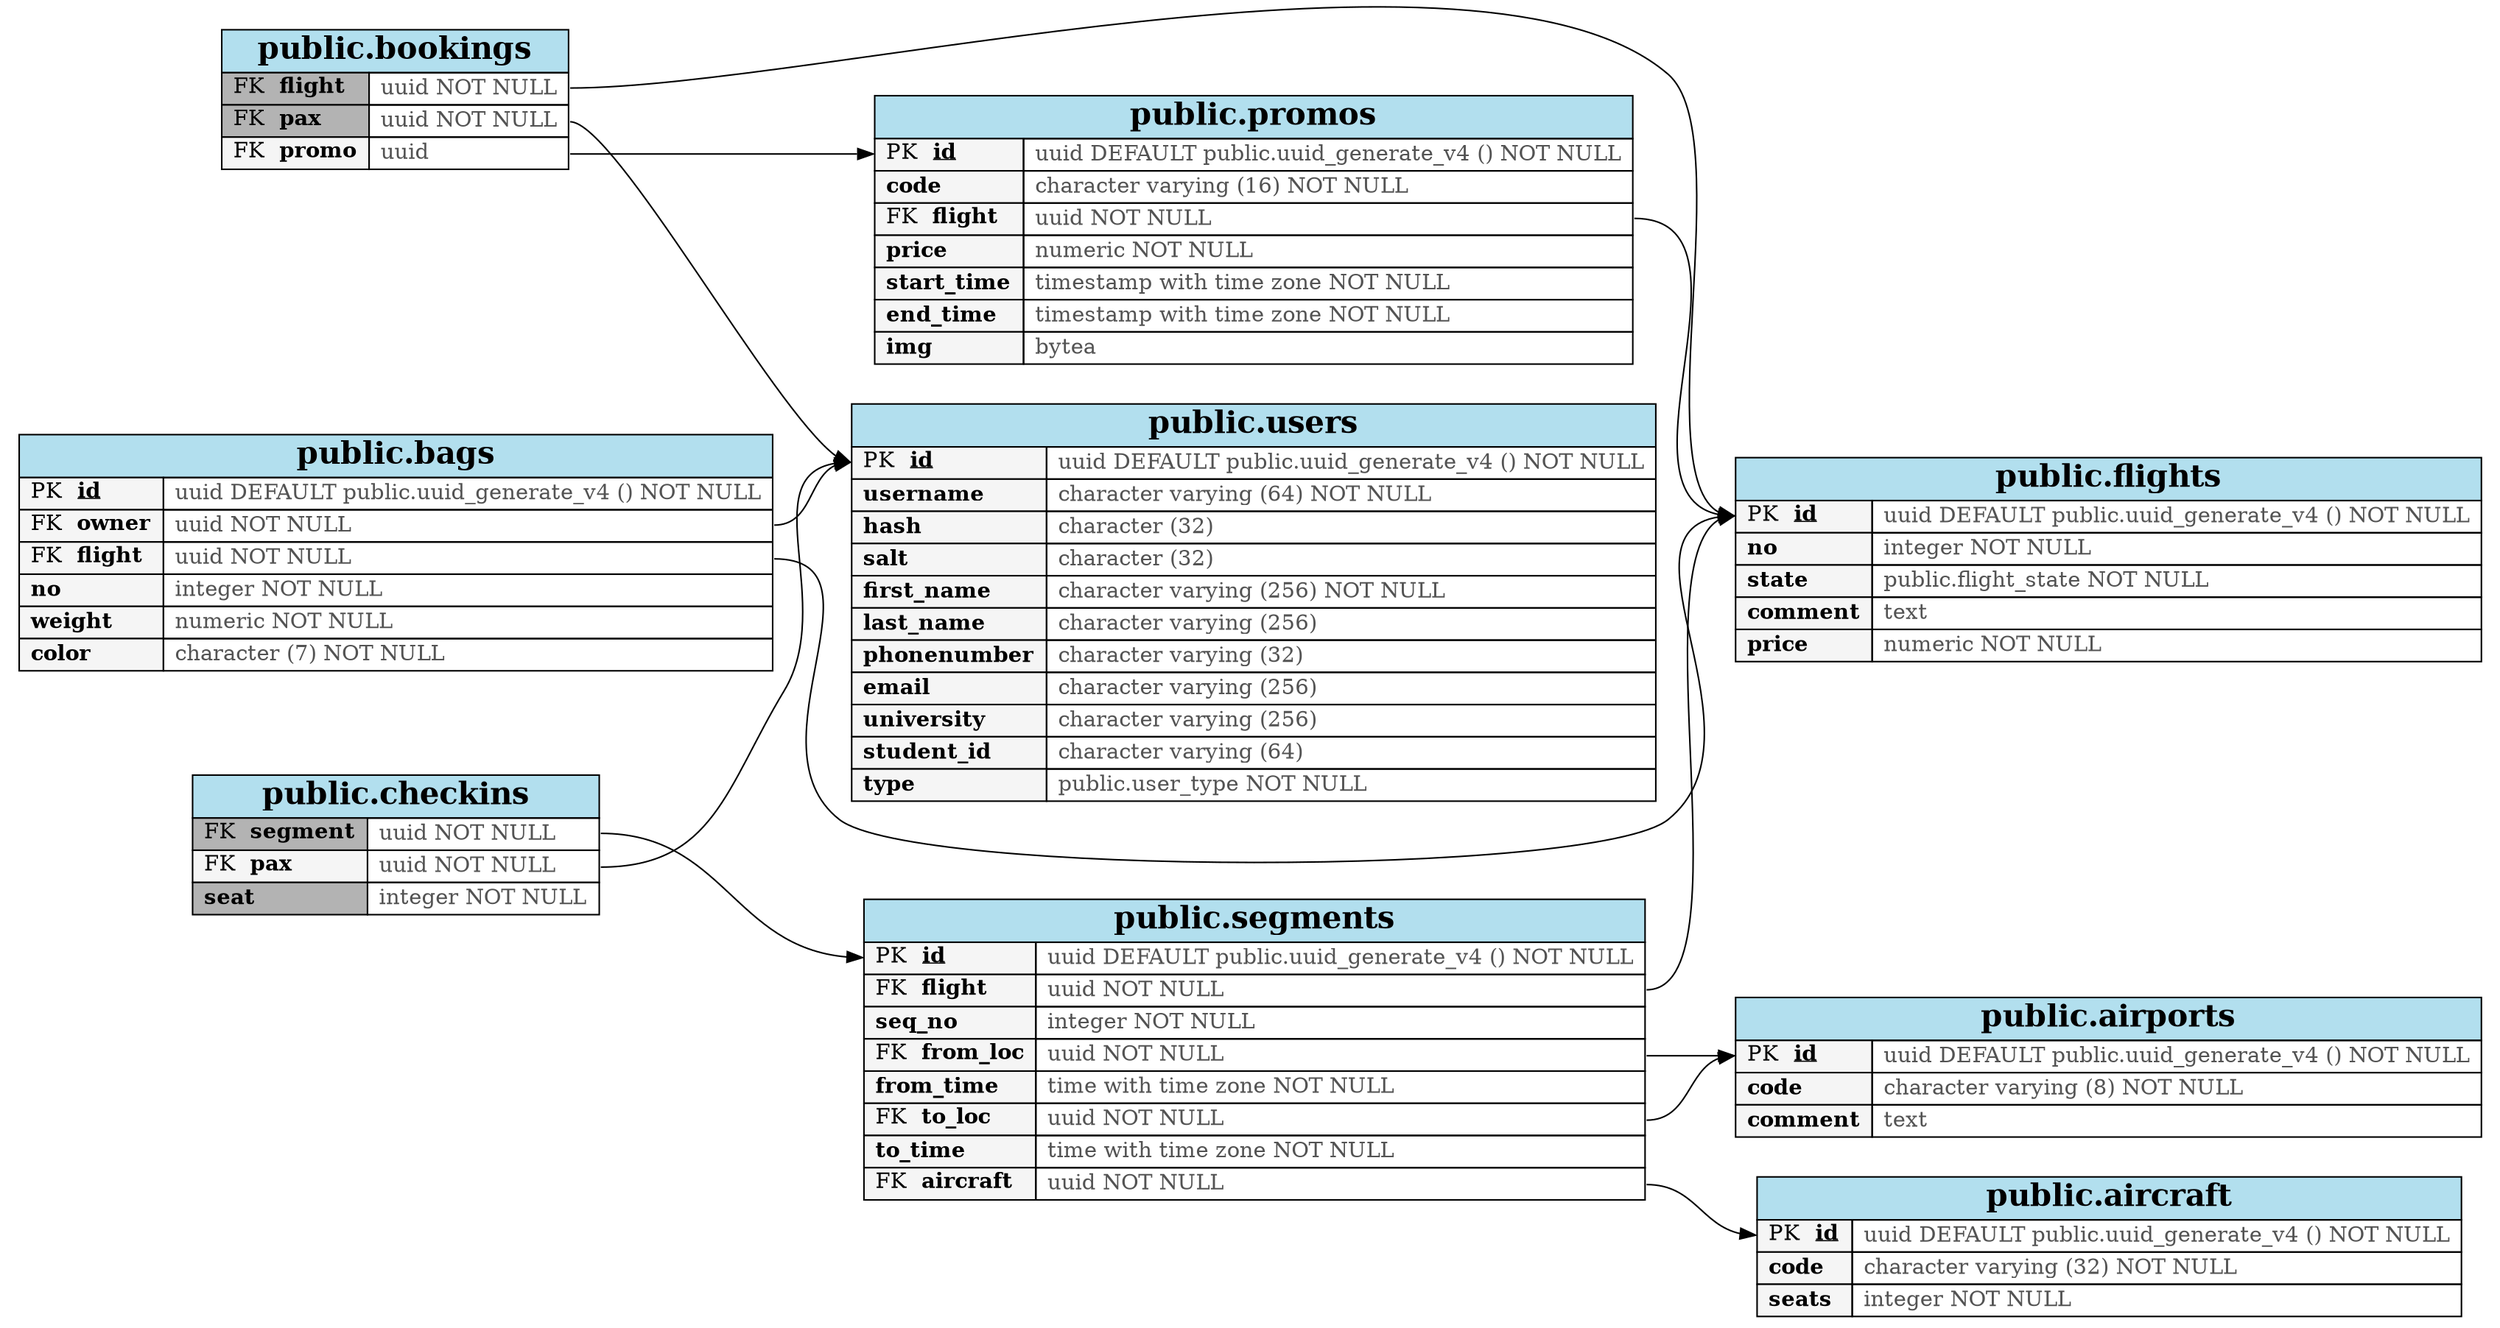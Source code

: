 /*
 * Graphviz of '<_io.TextIOWrapper name='<stdin>' mode='r' encoding='utf-8'>', created 2022-04-24 16:26:33.816806
 * Generated from https://github.com/rm-hull/sql_graphviz
 */
digraph g { graph [ rankdir = "LR" ];

    "public.aircraft" [
    shape=none
    label=<
      <table border="0" cellspacing="0" cellborder="1">
        <tr><td bgcolor="lightblue2" colspan="2"><font face="Times-bold" point-size="20"> public.aircraft </font></td></tr>
        <tr><td bgcolor="grey96" align="left" port="id"> PK <font face="Times-bold"> <u>id</u> </font></td><td align="left" port="id_right"><font color="#535353"> uuid DEFAULT public.uuid_generate_v4 () NOT NULL </font></td></tr>
        <tr><td bgcolor="grey96" align="left" port="code"><font face="Times-bold"> code </font></td><td align="left" port="code_right"><font color="#535353"> character varying (32) NOT NULL </font></td></tr>
        <tr><td bgcolor="grey96" align="left" port="seats"><font face="Times-bold"> seats </font></td><td align="left" port="seats_right"><font color="#535353"> integer NOT NULL </font></td></tr>
      </table>
    >];

    "public.airports" [
    shape=none
    label=<
      <table border="0" cellspacing="0" cellborder="1">
        <tr><td bgcolor="lightblue2" colspan="2"><font face="Times-bold" point-size="20"> public.airports </font></td></tr>
        <tr><td bgcolor="grey96" align="left" port="id"> PK <font face="Times-bold"> <u>id</u> </font></td><td align="left" port="id_right"><font color="#535353"> uuid DEFAULT public.uuid_generate_v4 () NOT NULL </font></td></tr>
        <tr><td bgcolor="grey96" align="left" port="code"><font face="Times-bold"> code </font></td><td align="left" port="code_right"><font color="#535353"> character varying (8) NOT NULL </font></td></tr>
        <tr><td bgcolor="grey96" align="left" port="comment"><font face="Times-bold"> comment </font></td><td align="left" port="comment_right"><font color="#535353"> text </font></td></tr>
      </table>
    >];

    "public.bags" [
    shape=none
    label=<
      <table border="0" cellspacing="0" cellborder="1">
        <tr><td bgcolor="lightblue2" colspan="2"><font face="Times-bold" point-size="20"> public.bags </font></td></tr>
        <tr><td bgcolor="grey96" align="left" port="id"> PK <font face="Times-bold"> <u>id</u> </font></td><td align="left" port="id_right"><font color="#535353"> uuid DEFAULT public.uuid_generate_v4 () NOT NULL </font></td></tr>
        <tr><td bgcolor="grey96" align="left" port="owner"> FK <font face="Times-bold"> owner </font></td><td align="left" port="owner_right"><font color="#535353"> uuid NOT NULL </font></td></tr>
        <tr><td bgcolor="grey96" align="left" port="flight"> FK <font face="Times-bold"> flight </font></td><td align="left" port="flight_right"><font color="#535353"> uuid NOT NULL </font></td></tr>
        <tr><td bgcolor="grey96" align="left" port="no"><font face="Times-bold"> no </font></td><td align="left" port="no_right"><font color="#535353"> integer NOT NULL </font></td></tr>
        <tr><td bgcolor="grey96" align="left" port="weight"><font face="Times-bold"> weight </font></td><td align="left" port="weight_right"><font color="#535353"> numeric NOT NULL </font></td></tr>
        <tr><td bgcolor="grey96" align="left" port="color"><font face="Times-bold"> color </font></td><td align="left" port="color_right"><font color="#535353"> character (7) NOT NULL </font></td></tr>
      </table>
    >];

    "public.bookings" [
    shape=none
    label=<
      <table border="0" cellspacing="0" cellborder="1">
        <tr><td bgcolor="lightblue2" colspan="2"><font face="Times-bold" point-size="20"> public.bookings </font></td></tr>
        <tr><td bgcolor="grey70" align="left" port="flight"> FK <font face="Times-bold"> flight </font></td><td align="left" port="flight_right"><font color="#535353"> uuid NOT NULL </font></td></tr>
        <tr><td bgcolor="grey70" align="left" port="pax"> FK <font face="Times-bold"> pax </font></td><td align="left" port="pax_right"><font color="#535353"> uuid NOT NULL </font></td></tr>
        <tr><td bgcolor="grey96" align="left" port="promo"> FK <font face="Times-bold"> promo </font></td><td align="left" port="promo_right"><font color="#535353"> uuid </font></td></tr>
      </table>
    >];

    "public.checkins" [
    shape=none
    label=<
      <table border="0" cellspacing="0" cellborder="1">
        <tr><td bgcolor="lightblue2" colspan="2"><font face="Times-bold" point-size="20"> public.checkins </font></td></tr>
        <tr><td bgcolor="grey70" align="left" port="segment"> FK <font face="Times-bold"> segment </font></td><td align="left" port="segment_right"><font color="#535353"> uuid NOT NULL </font></td></tr>
        <tr><td bgcolor="grey96" align="left" port="pax"> FK <font face="Times-bold"> pax </font></td><td align="left" port="pax_right"><font color="#535353"> uuid NOT NULL </font></td></tr>
        <tr><td bgcolor="grey70" align="left" port="seat"><font face="Times-bold"> seat </font></td><td align="left" port="seat_right"><font color="#535353"> integer NOT NULL </font></td></tr>
      </table>
    >];

    "public.flights" [
    shape=none
    label=<
      <table border="0" cellspacing="0" cellborder="1">
        <tr><td bgcolor="lightblue2" colspan="2"><font face="Times-bold" point-size="20"> public.flights </font></td></tr>
        <tr><td bgcolor="grey96" align="left" port="id"> PK <font face="Times-bold"> <u>id</u> </font></td><td align="left" port="id_right"><font color="#535353"> uuid DEFAULT public.uuid_generate_v4 () NOT NULL </font></td></tr>
        <tr><td bgcolor="grey96" align="left" port="no"><font face="Times-bold"> no </font></td><td align="left" port="no_right"><font color="#535353"> integer NOT NULL </font></td></tr>
        <tr><td bgcolor="grey96" align="left" port="state"><font face="Times-bold"> state </font></td><td align="left" port="state_right"><font color="#535353"> public.flight_state NOT NULL </font></td></tr>
        <tr><td bgcolor="grey96" align="left" port="comment"><font face="Times-bold"> comment </font></td><td align="left" port="comment_right"><font color="#535353"> text </font></td></tr>
        <tr><td bgcolor="grey96" align="left" port="price"><font face="Times-bold"> price </font></td><td align="left" port="price_right"><font color="#535353"> numeric NOT NULL </font></td></tr>
      </table>
    >];

    "public.promos" [
    shape=none
    label=<
      <table border="0" cellspacing="0" cellborder="1">
        <tr><td bgcolor="lightblue2" colspan="2"><font face="Times-bold" point-size="20"> public.promos </font></td></tr>
        <tr><td bgcolor="grey96" align="left" port="id"> PK <font face="Times-bold"> <u>id</u> </font></td><td align="left" port="id_right"><font color="#535353"> uuid DEFAULT public.uuid_generate_v4 () NOT NULL </font></td></tr>
        <tr><td bgcolor="grey96" align="left" port="code"><font face="Times-bold"> code </font></td><td align="left" port="code_right"><font color="#535353"> character varying (16) NOT NULL </font></td></tr>
        <tr><td bgcolor="grey96" align="left" port="flight"> FK <font face="Times-bold"> flight </font></td><td align="left" port="flight_right"><font color="#535353"> uuid NOT NULL </font></td></tr>
        <tr><td bgcolor="grey96" align="left" port="price"><font face="Times-bold"> price </font></td><td align="left" port="price_right"><font color="#535353"> numeric NOT NULL </font></td></tr>
        <tr><td bgcolor="grey96" align="left" port="start_time"><font face="Times-bold"> start_time </font></td><td align="left" port="start_time_right"><font color="#535353"> timestamp with time zone NOT NULL </font></td></tr>
        <tr><td bgcolor="grey96" align="left" port="end_time"><font face="Times-bold"> end_time </font></td><td align="left" port="end_time_right"><font color="#535353"> timestamp with time zone NOT NULL </font></td></tr>
        <tr><td bgcolor="grey96" align="left" port="img"><font face="Times-bold"> img </font></td><td align="left" port="img_right"><font color="#535353"> bytea </font></td></tr>
      </table>
    >];

    "public.segments" [
    shape=none
    label=<
      <table border="0" cellspacing="0" cellborder="1">
        <tr><td bgcolor="lightblue2" colspan="2"><font face="Times-bold" point-size="20"> public.segments </font></td></tr>
        <tr><td bgcolor="grey96" align="left" port="id"> PK <font face="Times-bold"> <u>id</u> </font></td><td align="left" port="id_right"><font color="#535353"> uuid DEFAULT public.uuid_generate_v4 () NOT NULL </font></td></tr>
        <tr><td bgcolor="grey96" align="left" port="flight"> FK <font face="Times-bold"> flight </font></td><td align="left" port="flight_right"><font color="#535353"> uuid NOT NULL </font></td></tr>
        <tr><td bgcolor="grey96" align="left" port="seq_no"><font face="Times-bold"> seq_no </font></td><td align="left" port="seq_no_right"><font color="#535353"> integer NOT NULL </font></td></tr>
        <tr><td bgcolor="grey96" align="left" port="from_loc"> FK <font face="Times-bold"> from_loc </font></td><td align="left" port="from_loc_right"><font color="#535353"> uuid NOT NULL </font></td></tr>
        <tr><td bgcolor="grey96" align="left" port="from_time"><font face="Times-bold"> from_time </font></td><td align="left" port="from_time_right"><font color="#535353"> time with time zone NOT NULL </font></td></tr>
        <tr><td bgcolor="grey96" align="left" port="to_loc"> FK <font face="Times-bold"> to_loc </font></td><td align="left" port="to_loc_right"><font color="#535353"> uuid NOT NULL </font></td></tr>
        <tr><td bgcolor="grey96" align="left" port="to_time"><font face="Times-bold"> to_time </font></td><td align="left" port="to_time_right"><font color="#535353"> time with time zone NOT NULL </font></td></tr>
        <tr><td bgcolor="grey96" align="left" port="aircraft"> FK <font face="Times-bold"> aircraft </font></td><td align="left" port="aircraft_right"><font color="#535353"> uuid NOT NULL </font></td></tr>
      </table>
    >];

    "public.users" [
    shape=none
    label=<
      <table border="0" cellspacing="0" cellborder="1">
        <tr><td bgcolor="lightblue2" colspan="2"><font face="Times-bold" point-size="20"> public.users </font></td></tr>
        <tr><td bgcolor="grey96" align="left" port="id"> PK <font face="Times-bold"> <u>id</u> </font></td><td align="left" port="id_right"><font color="#535353"> uuid DEFAULT public.uuid_generate_v4 () NOT NULL </font></td></tr>
        <tr><td bgcolor="grey96" align="left" port="username"><font face="Times-bold"> username </font></td><td align="left" port="username_right"><font color="#535353"> character varying (64) NOT NULL </font></td></tr>
        <tr><td bgcolor="grey96" align="left" port="hash"><font face="Times-bold"> hash </font></td><td align="left" port="hash_right"><font color="#535353"> character (32) </font></td></tr>
        <tr><td bgcolor="grey96" align="left" port="salt"><font face="Times-bold"> salt </font></td><td align="left" port="salt_right"><font color="#535353"> character (32) </font></td></tr>
        <tr><td bgcolor="grey96" align="left" port="first_name"><font face="Times-bold"> first_name </font></td><td align="left" port="first_name_right"><font color="#535353"> character varying (256) NOT NULL </font></td></tr>
        <tr><td bgcolor="grey96" align="left" port="last_name"><font face="Times-bold"> last_name </font></td><td align="left" port="last_name_right"><font color="#535353"> character varying (256) </font></td></tr>
        <tr><td bgcolor="grey96" align="left" port="phonenumber"><font face="Times-bold"> phonenumber </font></td><td align="left" port="phonenumber_right"><font color="#535353"> character varying (32) </font></td></tr>
        <tr><td bgcolor="grey96" align="left" port="email"><font face="Times-bold"> email </font></td><td align="left" port="email_right"><font color="#535353"> character varying (256) </font></td></tr>
        <tr><td bgcolor="grey96" align="left" port="university"><font face="Times-bold"> university </font></td><td align="left" port="university_right"><font color="#535353"> character varying (256) </font></td></tr>
        <tr><td bgcolor="grey96" align="left" port="student_id"><font face="Times-bold"> student_id </font></td><td align="left" port="student_id_right"><font color="#535353"> character varying (64) </font></td></tr>
        <tr><td bgcolor="grey96" align="left" port="type"><font face="Times-bold"> type </font></td><td align="left" port="type_right"><font color="#535353"> public.user_type NOT NULL </font></td></tr>
      </table>
    >];
  "public.bags":flight_right -> "public.flights":id
  "public.bags":owner_right -> "public.users":id
  "public.bookings":flight_right -> "public.flights":id
  "public.bookings":pax_right -> "public.users":id
  "public.bookings":promo_right -> "public.promos":id
  "public.checkins":pax_right -> "public.users":id
  "public.checkins":segment_right -> "public.segments":id
  "public.promos":flight_right -> "public.flights":id
  "public.segments":aircraft_right -> "public.aircraft":id
  "public.segments":flight_right -> "public.flights":id
  "public.segments":from_loc_right -> "public.airports":id
  "public.segments":to_loc_right -> "public.airports":id
}
